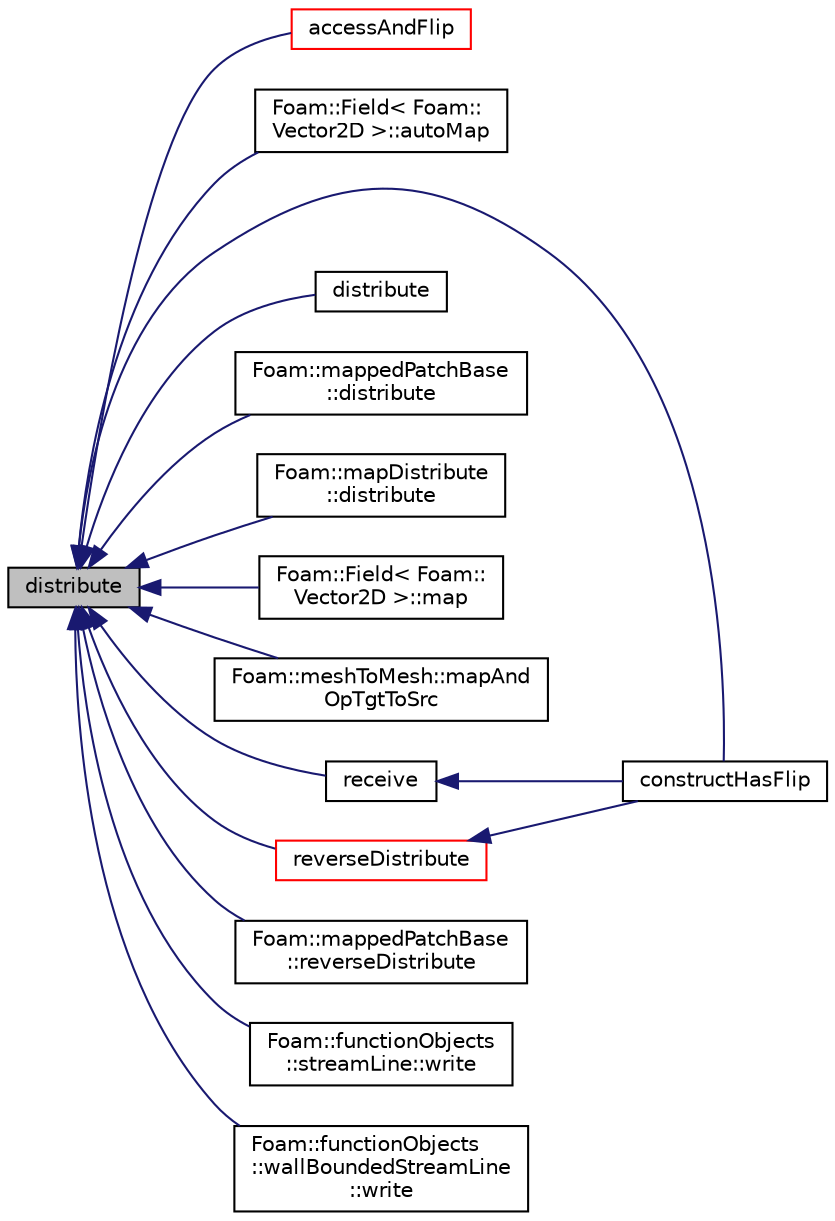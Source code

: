 digraph "distribute"
{
  bgcolor="transparent";
  edge [fontname="Helvetica",fontsize="10",labelfontname="Helvetica",labelfontsize="10"];
  node [fontname="Helvetica",fontsize="10",shape=record];
  rankdir="LR";
  Node1374 [label="distribute",height=0.2,width=0.4,color="black", fillcolor="grey75", style="filled", fontcolor="black"];
  Node1374 -> Node1375 [dir="back",color="midnightblue",fontsize="10",style="solid",fontname="Helvetica"];
  Node1375 [label="accessAndFlip",height=0.2,width=0.4,color="red",URL="$a28525.html#a6683368358f03487c7ff5a6b55aed9b6"];
  Node1374 -> Node1381 [dir="back",color="midnightblue",fontsize="10",style="solid",fontname="Helvetica"];
  Node1381 [label="Foam::Field\< Foam::\lVector2D \>::autoMap",height=0.2,width=0.4,color="black",URL="$a27573.html#a4e1ad0c02ab6adecdf8edff203159e4c",tooltip="Map from self. "];
  Node1374 -> Node1377 [dir="back",color="midnightblue",fontsize="10",style="solid",fontname="Helvetica"];
  Node1377 [label="constructHasFlip",height=0.2,width=0.4,color="black",URL="$a28525.html#aab5698d82a7bbb8180f44c85dfe28c9c",tooltip="Does constructMap include a sign. "];
  Node1374 -> Node1382 [dir="back",color="midnightblue",fontsize="10",style="solid",fontname="Helvetica"];
  Node1382 [label="distribute",height=0.2,width=0.4,color="black",URL="$a28525.html#a75439749b8012ae4a58d3fa213ee8de4",tooltip="Distribute data using default commsType. "];
  Node1374 -> Node1383 [dir="back",color="midnightblue",fontsize="10",style="solid",fontname="Helvetica"];
  Node1383 [label="Foam::mappedPatchBase\l::distribute",height=0.2,width=0.4,color="black",URL="$a26225.html#afc3450f31573d9d8ec105232015b1631",tooltip="Wrapper around map/interpolate data distribution with operation. "];
  Node1374 -> Node1384 [dir="back",color="midnightblue",fontsize="10",style="solid",fontname="Helvetica"];
  Node1384 [label="Foam::mapDistribute\l::distribute",height=0.2,width=0.4,color="black",URL="$a28513.html#a64503f459da2d544ebc23677713a4b52",tooltip="Distribute data using default commsType. "];
  Node1374 -> Node1385 [dir="back",color="midnightblue",fontsize="10",style="solid",fontname="Helvetica"];
  Node1385 [label="Foam::Field\< Foam::\lVector2D \>::map",height=0.2,width=0.4,color="black",URL="$a27573.html#a37f5e100d55ea3ba5f0671a2cfbb89d3",tooltip="Map from the given field. "];
  Node1374 -> Node1386 [dir="back",color="midnightblue",fontsize="10",style="solid",fontname="Helvetica"];
  Node1386 [label="Foam::meshToMesh::mapAnd\lOpTgtToSrc",height=0.2,width=0.4,color="black",URL="$a30521.html#a95168670114bbb57f1890fe93bde9561"];
  Node1374 -> Node1379 [dir="back",color="midnightblue",fontsize="10",style="solid",fontname="Helvetica"];
  Node1379 [label="receive",height=0.2,width=0.4,color="black",URL="$a28525.html#ada43f4fefe9a0c9f51d583ed2c753441",tooltip="Do all receives using PstreamBuffers. "];
  Node1379 -> Node1377 [dir="back",color="midnightblue",fontsize="10",style="solid",fontname="Helvetica"];
  Node1374 -> Node1387 [dir="back",color="midnightblue",fontsize="10",style="solid",fontname="Helvetica"];
  Node1387 [label="reverseDistribute",height=0.2,width=0.4,color="red",URL="$a28525.html#a23fa6b156e1c9fb2b98609c2269be561",tooltip="Reverse distribute data using default commsType. "];
  Node1387 -> Node1377 [dir="back",color="midnightblue",fontsize="10",style="solid",fontname="Helvetica"];
  Node1374 -> Node1512 [dir="back",color="midnightblue",fontsize="10",style="solid",fontname="Helvetica"];
  Node1512 [label="Foam::mappedPatchBase\l::reverseDistribute",height=0.2,width=0.4,color="black",URL="$a26225.html#ad17de7c0a7647c5bf1dc2a0a2892c396",tooltip="Wrapper around map/interpolate data distribution with operation. "];
  Node1374 -> Node1513 [dir="back",color="midnightblue",fontsize="10",style="solid",fontname="Helvetica"];
  Node1513 [label="Foam::functionObjects\l::streamLine::write",height=0.2,width=0.4,color="black",URL="$a24273.html#ae8f6374e29a250261b3979bbd6e5cb40",tooltip="Calculate and write the steamlines. "];
  Node1374 -> Node1514 [dir="back",color="midnightblue",fontsize="10",style="solid",fontname="Helvetica"];
  Node1514 [label="Foam::functionObjects\l::wallBoundedStreamLine\l::write",height=0.2,width=0.4,color="black",URL="$a24317.html#ae8f6374e29a250261b3979bbd6e5cb40",tooltip="Calculate and write the wall-bounded streamlines. "];
}
